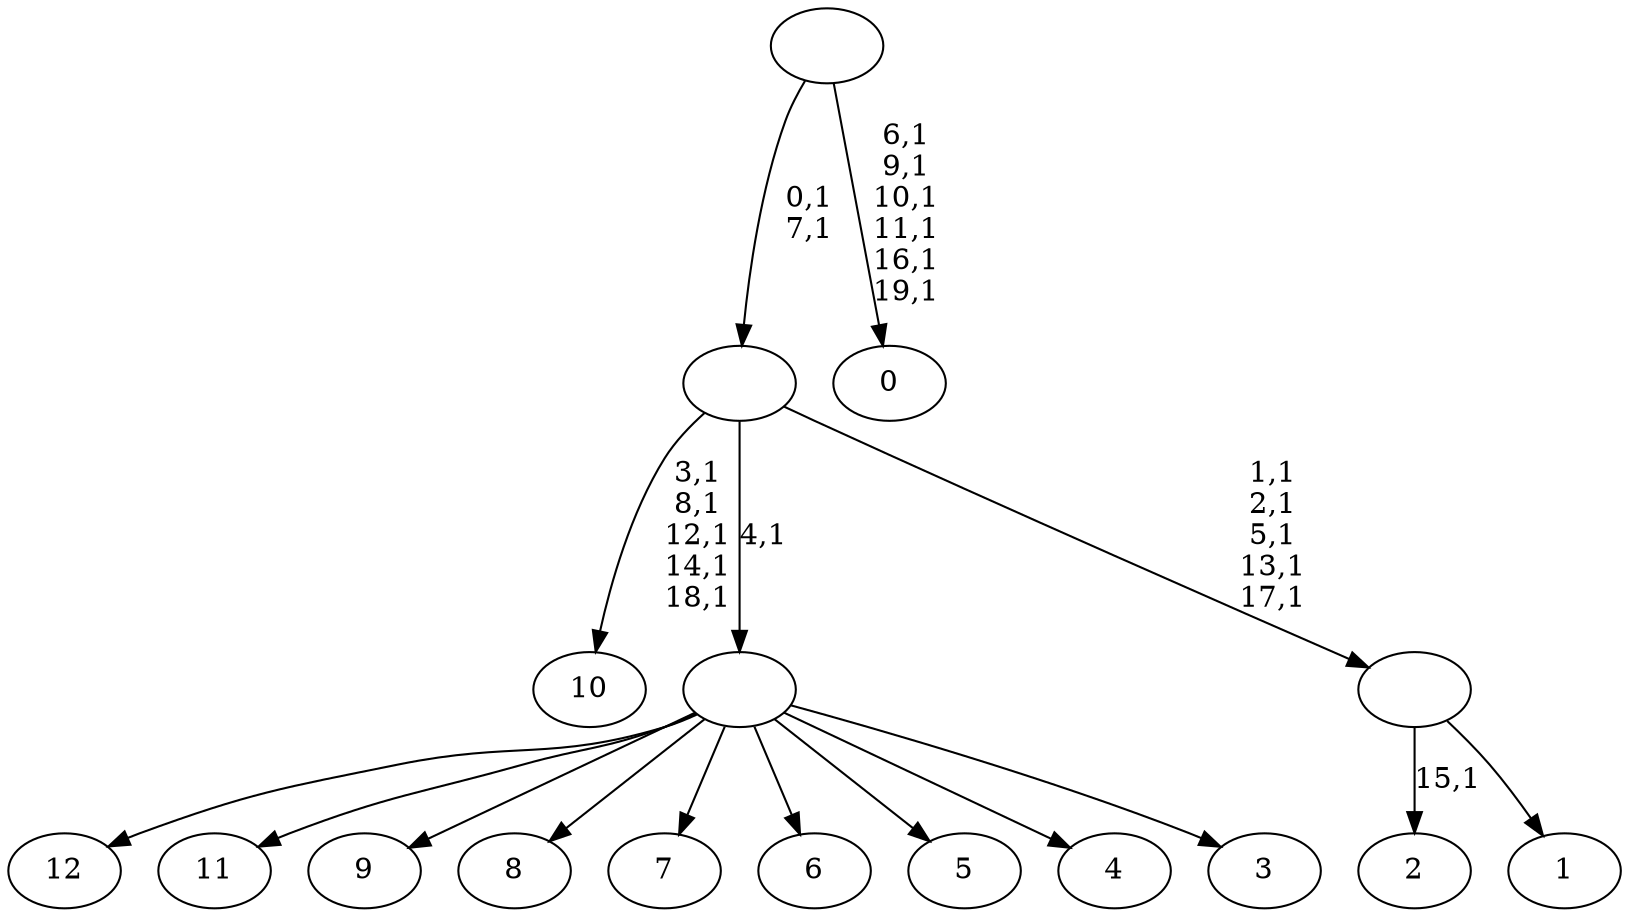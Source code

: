 digraph T {
	33 [label="12"]
	32 [label="11"]
	31 [label="10"]
	25 [label="9"]
	24 [label="8"]
	23 [label="7"]
	22 [label="6"]
	21 [label="5"]
	20 [label="4"]
	19 [label="3"]
	18 [label=""]
	17 [label="2"]
	15 [label="1"]
	14 [label=""]
	9 [label=""]
	7 [label="0"]
	0 [label=""]
	18 -> 33 [label=""]
	18 -> 32 [label=""]
	18 -> 25 [label=""]
	18 -> 24 [label=""]
	18 -> 23 [label=""]
	18 -> 22 [label=""]
	18 -> 21 [label=""]
	18 -> 20 [label=""]
	18 -> 19 [label=""]
	14 -> 17 [label="15,1"]
	14 -> 15 [label=""]
	9 -> 14 [label="1,1\n2,1\n5,1\n13,1\n17,1"]
	9 -> 31 [label="3,1\n8,1\n12,1\n14,1\n18,1"]
	9 -> 18 [label="4,1"]
	0 -> 7 [label="6,1\n9,1\n10,1\n11,1\n16,1\n19,1"]
	0 -> 9 [label="0,1\n7,1"]
}
